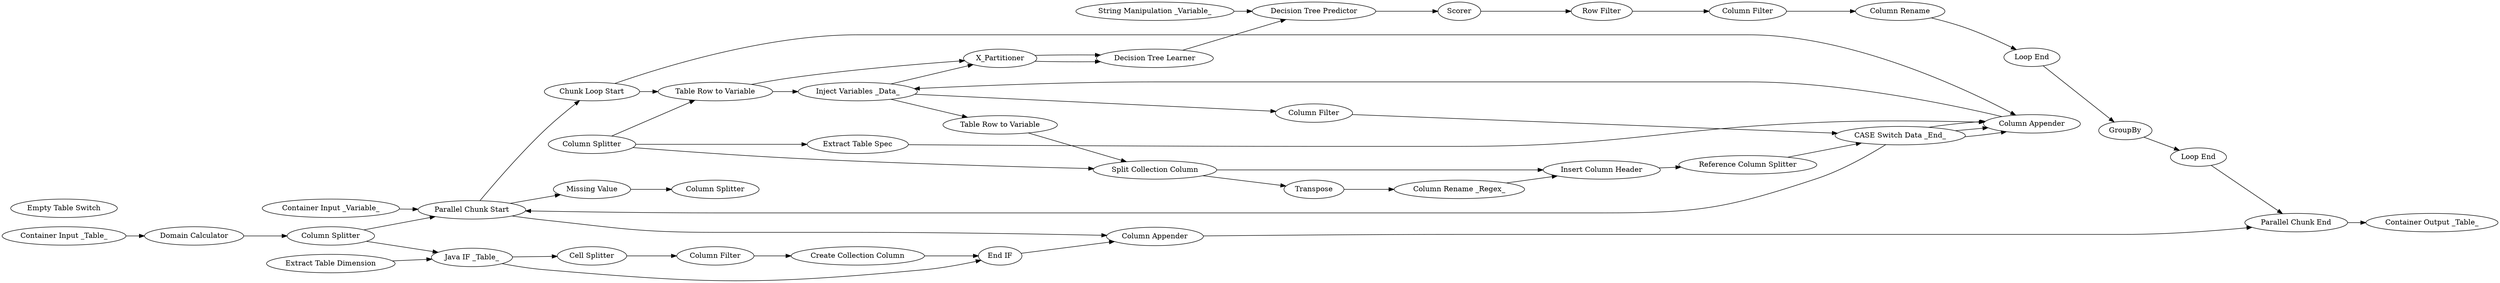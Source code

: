 digraph {
	87 [label=Scorer]
	121 [label="Row Filter"]
	149 [label="Column Filter"]
	150 [label="Column Rename"]
	46 [label="Loop End"]
	62 [label=GroupBy]
	145 [label=X_Partitioner]
	157 [label="Chunk Loop Start"]
	158 [label="Loop End"]
	160 [label="Table Row to Variable"]
	94 [label="Reference Column Splitter"]
	153 [label="Split Collection Column"]
	159 [label="Column Splitter"]
	160 [label="Table Row to Variable"]
	161 [label="Insert Column Header"]
	162 [label=Transpose]
	164 [label="Column Appender"]
	165 [label="Inject Variables _Data_"]
	166 [label="Column Rename _Regex_"]
	167 [label="Empty Table Switch"]
	168 [label="CASE Switch Data _End_"]
	169 [label="Extract Table Spec"]
	170 [label="Table Row to Variable"]
	171 [label="Column Filter"]
	237 [label="Container Input _Table_"]
	238 [label="Container Input _Variable_"]
	240 [label="Column Splitter"]
	241 [label="Missing Value"]
	242 [label="Column Splitter"]
	378 [label="Column Splitter"]
	379 [label="Column Appender"]
	375 [label="Cell Splitter"]
	376 [label="Column Filter"]
	377 [label="Create Collection Column"]
	381 [label="End IF"]
	382 [label="Extract Table Dimension"]
	385 [label="Java IF _Table_"]
	387 [label="Domain Calculator"]
	388 [label="Missing Value"]
	68 [label="String Manipulation _Variable_"]
	90 [label="Decision Tree Predictor"]
	89 [label="Decision Tree Learner"]
	239 [label="Container Output _Table_"]
	240 [label="Parallel Chunk Start"]
	241 [label="Parallel Chunk End"]
	87 -> 121
	121 -> 149
	149 -> 150
	94 -> 168
	153 -> 161
	153 -> 162
	159 -> 153
	159 -> 169
	159 -> 160
	160 -> 165
	161 -> 94
	162 -> 166
	164 -> 165
	166 -> 161
	165 -> 171
	165 -> 170
	168 -> 164
	169 -> 164
	170 -> 153
	171 -> 168
	375 -> 376
	376 -> 377
	377 -> 381
	382 -> 385
	385 -> 375
	385 -> 381
	237 -> 387
	238 -> 240
	240 -> 379
	240 -> 388
	378 -> 240
	378 -> 385
	379 -> 241
	381 -> 379
	387 -> 378
	388 -> 242
	68 -> 90
	89 -> 90
	150 -> 46
	46 -> 62
	62 -> 158
	145 -> 89
	145 -> 89
	157 -> 164
	157 -> 160
	158 -> 241
	160 -> 145
	165 -> 145
	168 -> 164
	168 -> 164
	168 -> 240
	90 -> 87
	240 -> 157
	241 -> 239
	rankdir=LR
}
